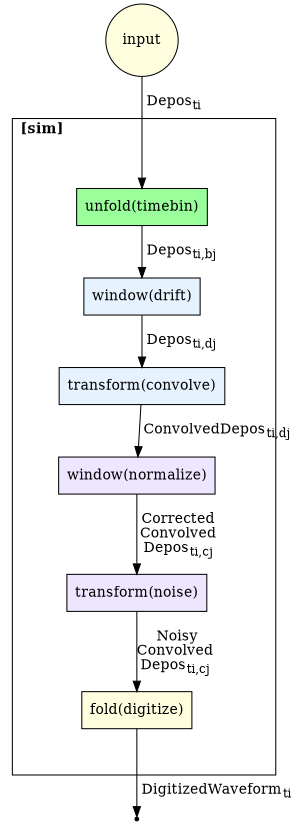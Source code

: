 digraph g {
  size="8,5.5"
  node [shape=rounded, style=filled];

  source [label="input", shape=circle, fillcolor=lightyellow]

  subgraph cluster_sim {
    label=<<b>[sim]</b>>
    labeljust=left
    margin=45
    unfold [label="unfold(timebin)", fillcolor=palegreen1]
    window1 [label="window(drift)", fillcolor="0.583,0.1,1.0"]
    convolve [label="transform(convolve)", fillcolor="0.583,0.1,1.0"]
    window2 [label="window(normalize)", fillcolor="0.720,0.1,1.0"]
    noise [label="transform(noise)", fillcolor="0.720,0.1,1.0"]
    fold[label="fold(digitize)", fillcolor=lightyellow]
  }
  sink [label="output", shape=point, style=filled]

  source -> unfold [label=< Depos<sub>ti</sub>>]
  unfold -> window1 [label=< Depos<sub>ti,bj</sub>>]
  window1 -> convolve [label=< Depos<sub>ti,dj</sub>>]
  convolve -> window2 [label=< ConvolvedDepos<sub>ti,dj</sub>>]
  window2 -> noise [label=< Corrected <br/>Convolved<br/>Depos<sub>ti,cj</sub><br/>>]
  noise -> fold [label=< Noisy<br/>Convolved<br/>Depos<sub>ti,cj</sub><br/>>]
  fold -> sink [label=< DigitizedWaveform<sub>ti</sub>>]

}
